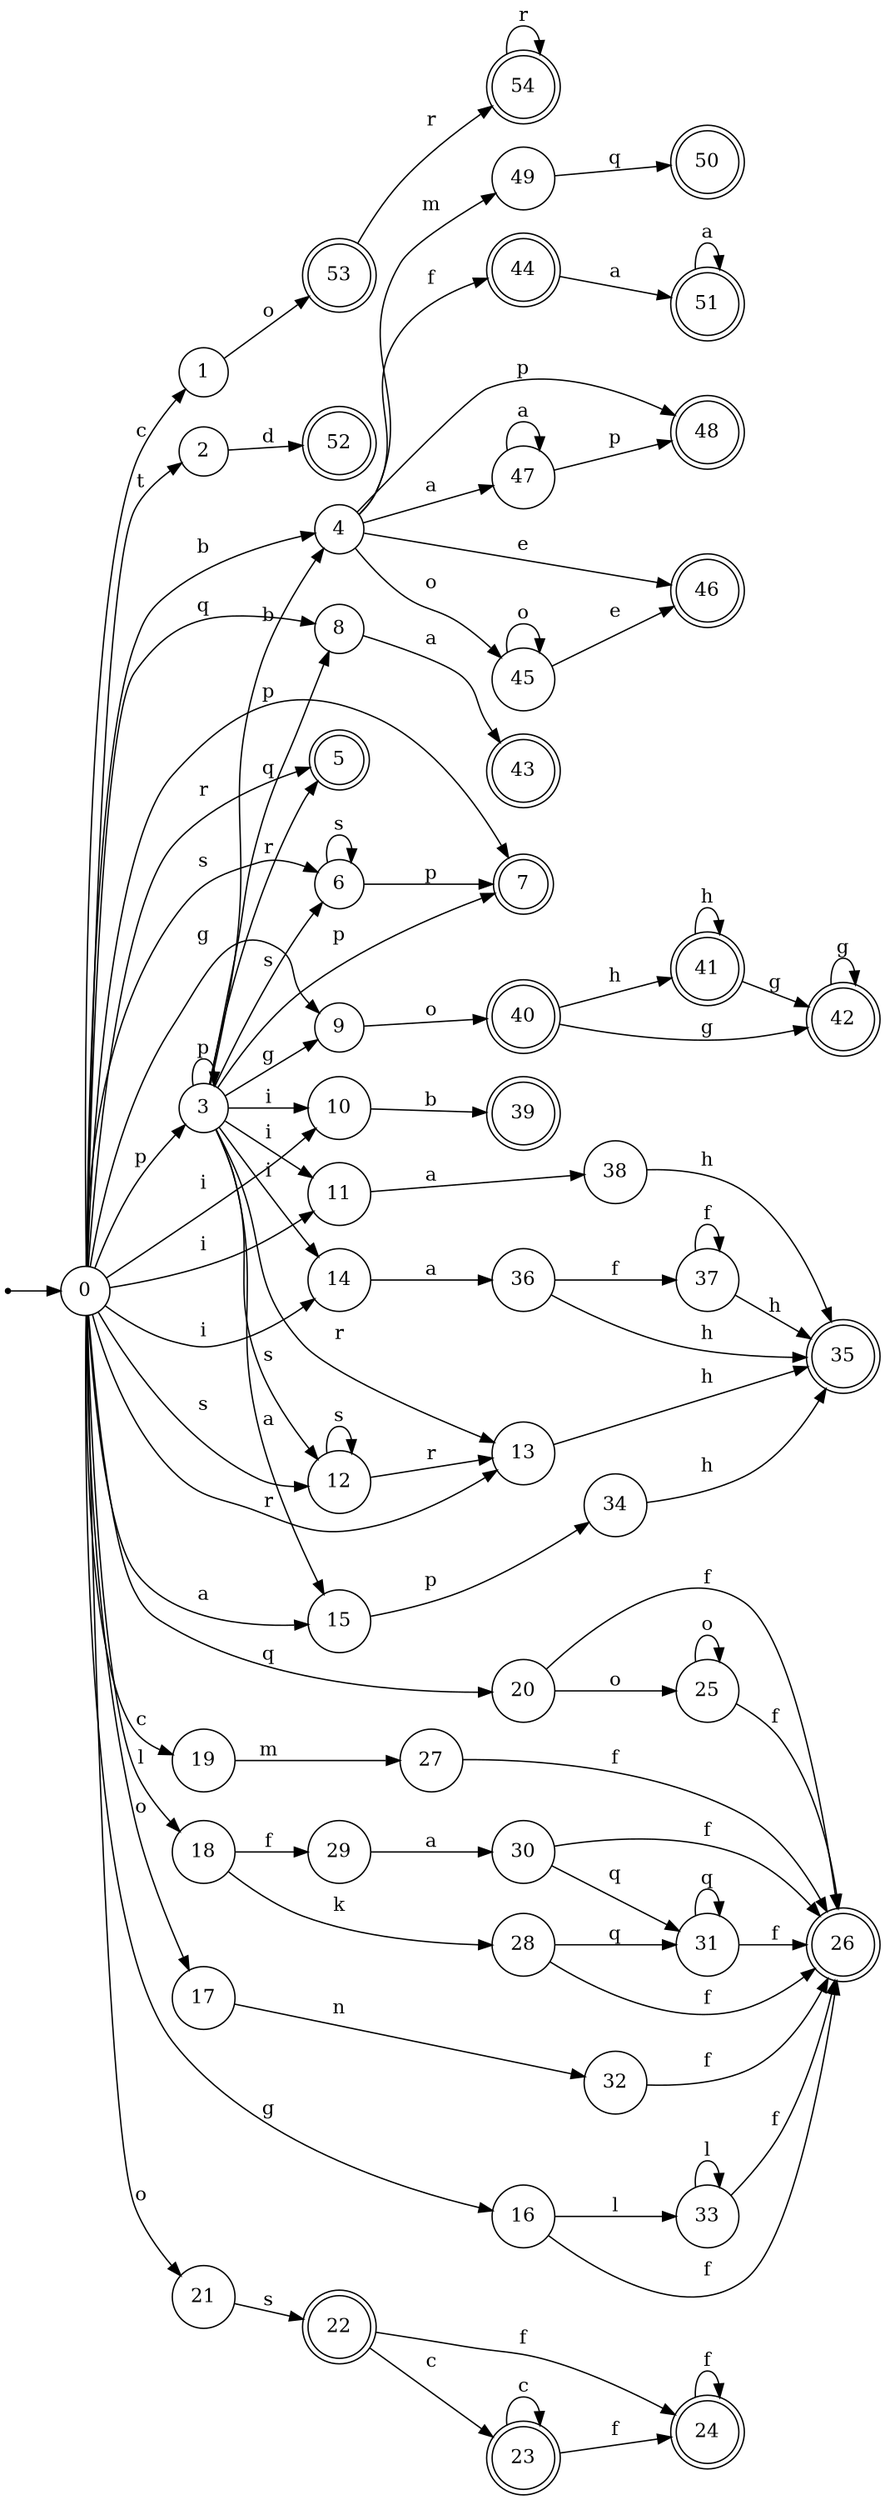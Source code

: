 digraph finite_state_machine {
rankdir=LR;
size="20,20";
node [shape = point]; "dummy0"
node [shape = circle]; "0";
"dummy0" -> "0";
node [shape = circle]; "1";
node [shape = circle]; "2";
node [shape = circle]; "3";
node [shape = circle]; "4";
node [shape = doublecircle]; "5";node [shape = circle]; "6";
node [shape = doublecircle]; "7";node [shape = circle]; "8";
node [shape = circle]; "9";
node [shape = circle]; "10";
node [shape = circle]; "11";
node [shape = circle]; "12";
node [shape = circle]; "13";
node [shape = circle]; "14";
node [shape = circle]; "15";
node [shape = circle]; "16";
node [shape = circle]; "17";
node [shape = circle]; "18";
node [shape = circle]; "19";
node [shape = circle]; "20";
node [shape = circle]; "21";
node [shape = doublecircle]; "22";node [shape = doublecircle]; "23";node [shape = doublecircle]; "24";node [shape = circle]; "25";
node [shape = doublecircle]; "26";node [shape = circle]; "27";
node [shape = circle]; "28";
node [shape = circle]; "29";
node [shape = circle]; "30";
node [shape = circle]; "31";
node [shape = circle]; "32";
node [shape = circle]; "33";
node [shape = circle]; "34";
node [shape = doublecircle]; "35";node [shape = circle]; "36";
node [shape = circle]; "37";
node [shape = circle]; "38";
node [shape = doublecircle]; "39";node [shape = doublecircle]; "40";node [shape = doublecircle]; "41";node [shape = doublecircle]; "42";node [shape = doublecircle]; "43";node [shape = doublecircle]; "44";node [shape = circle]; "45";
node [shape = doublecircle]; "46";node [shape = circle]; "47";
node [shape = doublecircle]; "48";node [shape = circle]; "49";
node [shape = doublecircle]; "50";node [shape = doublecircle]; "51";node [shape = doublecircle]; "52";node [shape = doublecircle]; "53";node [shape = doublecircle]; "54";"0" -> "1" [label = "c"];
 "0" -> "19" [label = "c"];
 "0" -> "2" [label = "t"];
 "0" -> "3" [label = "p"];
 "0" -> "7" [label = "p"];
 "0" -> "4" [label = "b"];
 "0" -> "13" [label = "r"];
 "0" -> "5" [label = "r"];
 "0" -> "12" [label = "s"];
 "0" -> "6" [label = "s"];
 "0" -> "8" [label = "q"];
 "0" -> "20" [label = "q"];
 "0" -> "16" [label = "g"];
 "0" -> "9" [label = "g"];
 "0" -> "10" [label = "i"];
 "0" -> "11" [label = "i"];
 "0" -> "14" [label = "i"];
 "0" -> "15" [label = "a"];
 "0" -> "17" [label = "o"];
 "0" -> "21" [label = "o"];
 "0" -> "18" [label = "l"];
 "21" -> "22" [label = "s"];
 "22" -> "23" [label = "c"];
 "22" -> "24" [label = "f"];
 "24" -> "24" [label = "f"];
 "23" -> "23" [label = "c"];
 "23" -> "24" [label = "f"];
 "20" -> "25" [label = "o"];
 "20" -> "26" [label = "f"];
 "25" -> "25" [label = "o"];
 "25" -> "26" [label = "f"];
 "19" -> "27" [label = "m"];
 "27" -> "26" [label = "f"];
 "18" -> "28" [label = "k"];
 "18" -> "29" [label = "f"];
 "29" -> "30" [label = "a"];
 "30" -> "31" [label = "q"];
 "30" -> "26" [label = "f"];
 "31" -> "31" [label = "q"];
 "31" -> "26" [label = "f"];
 "28" -> "31" [label = "q"];
 "28" -> "26" [label = "f"];
 "17" -> "32" [label = "n"];
 "32" -> "26" [label = "f"];
 "16" -> "33" [label = "l"];
 "16" -> "26" [label = "f"];
 "33" -> "33" [label = "l"];
 "33" -> "26" [label = "f"];
 "15" -> "34" [label = "p"];
 "34" -> "35" [label = "h"];
 "14" -> "36" [label = "a"];
 "36" -> "37" [label = "f"];
 "36" -> "35" [label = "h"];
 "37" -> "37" [label = "f"];
 "37" -> "35" [label = "h"];
 "13" -> "35" [label = "h"];
 "12" -> "12" [label = "s"];
 "12" -> "13" [label = "r"];
 "11" -> "38" [label = "a"];
 "38" -> "35" [label = "h"];
 "10" -> "39" [label = "b"];
 "9" -> "40" [label = "o"];
 "40" -> "41" [label = "h"];
 "40" -> "42" [label = "g"];
 "42" -> "42" [label = "g"];
 "41" -> "41" [label = "h"];
 "41" -> "42" [label = "g"];
 "8" -> "43" [label = "a"];
 "6" -> "6" [label = "s"];
 "6" -> "7" [label = "p"];
 "4" -> "44" [label = "f"];
 "4" -> "45" [label = "o"];
 "4" -> "46" [label = "e"];
 "4" -> "47" [label = "a"];
 "4" -> "48" [label = "p"];
 "4" -> "49" [label = "m"];
 "49" -> "50" [label = "q"];
 "47" -> "47" [label = "a"];
 "47" -> "48" [label = "p"];
 "45" -> "45" [label = "o"];
 "45" -> "46" [label = "e"];
 "44" -> "51" [label = "a"];
 "51" -> "51" [label = "a"];
 "3" -> "3" [label = "p"];
 "3" -> "7" [label = "p"];
 "3" -> "4" [label = "b"];
 "3" -> "13" [label = "r"];
 "3" -> "5" [label = "r"];
 "3" -> "12" [label = "s"];
 "3" -> "6" [label = "s"];
 "3" -> "8" [label = "q"];
 "3" -> "9" [label = "g"];
 "3" -> "10" [label = "i"];
 "3" -> "11" [label = "i"];
 "3" -> "14" [label = "i"];
 "3" -> "15" [label = "a"];
 "2" -> "52" [label = "d"];
 "1" -> "53" [label = "o"];
 "53" -> "54" [label = "r"];
 "54" -> "54" [label = "r"];
 }
